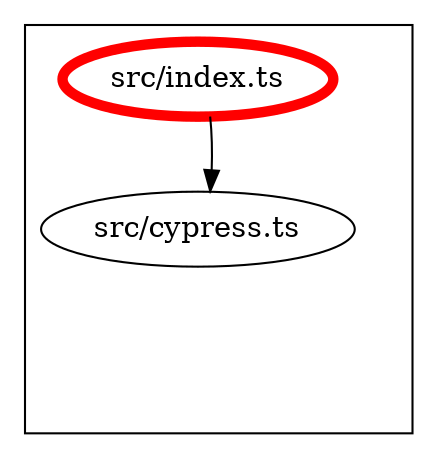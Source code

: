 digraph "dependency-graph-@siteimprove/alfa-cypress" {
  compound = true;
  "src/cypress.ts";
  subgraph "cluster_src" {
    color = "#000000";
    label = "";
    "src/index.ts" [
      label = "src/index.ts";
      color = "#ff0000";
      penwidth = 5;
    ];
    "exit_src" [
      style = "invis";
    ];
    "src/cypress.ts" [
      label = "src/cypress.ts";
    ];
    "src/index.ts" -> "exit_src" [
      style = "invis";
    ];
    "src/cypress.ts" -> "exit_src" [
      style = "invis";
    ];
  }
  "src/index.ts" -> "src/cypress.ts" [
    style = "invis";
  ];
  "src/index.ts" -> "src/cypress.ts" [
    style = "solid";
    color = "black";
  ];
}